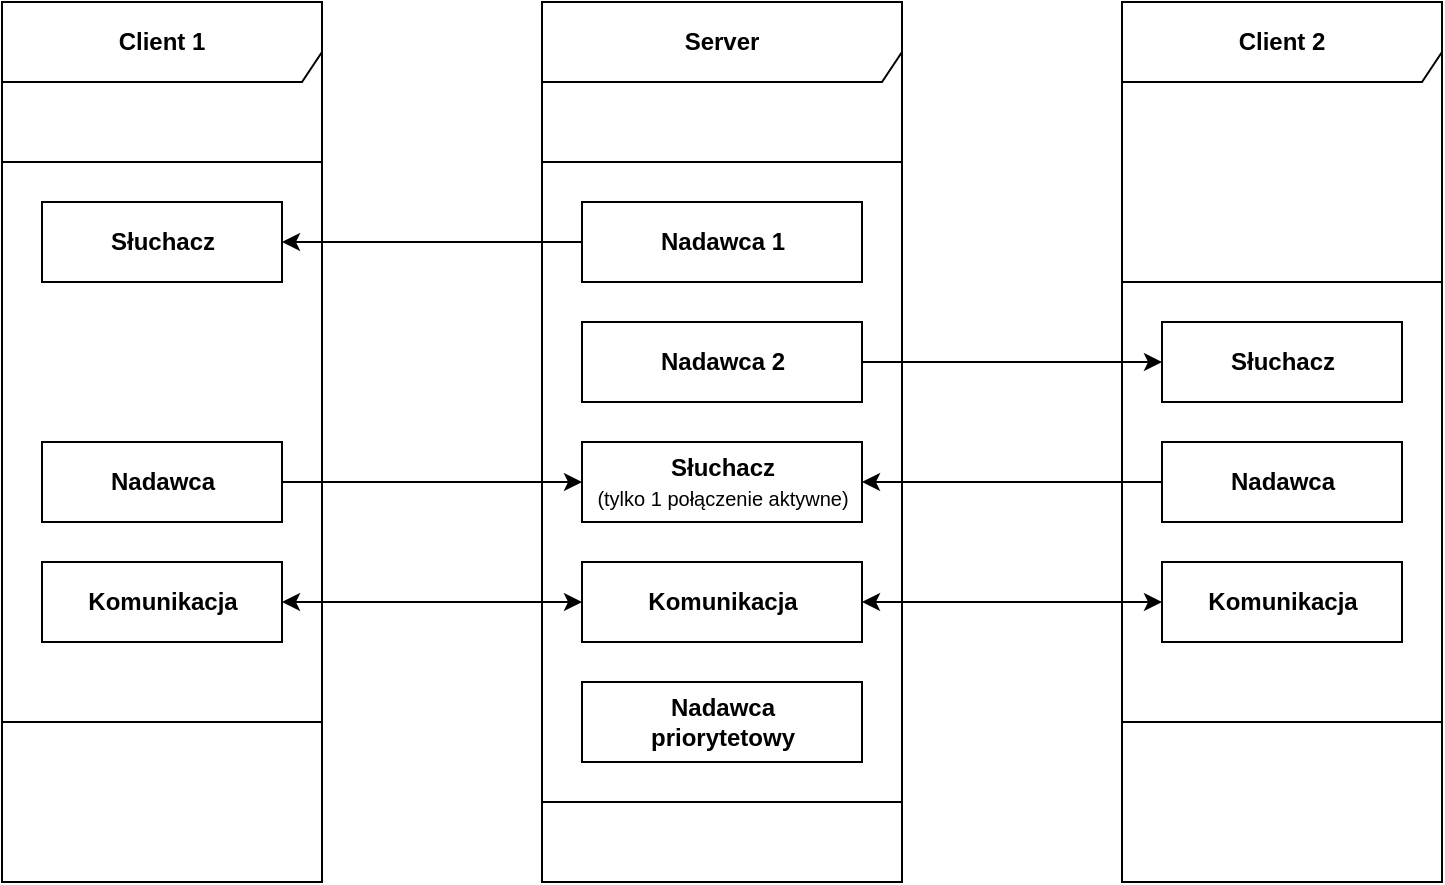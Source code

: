 <mxfile version="13.7.9" type="embed"><diagram id="iJB8e4C8LSmCXrwoH1_6" name="Page-1"><mxGraphModel dx="1041" dy="691" grid="1" gridSize="10" guides="1" tooltips="1" connect="1" arrows="1" fold="1" page="1" pageScale="1" pageWidth="1169" pageHeight="827" math="0" shadow="0"><root><mxCell id="0"/><mxCell id="1" parent="0"/><mxCell id="HlrDbo4SVCVQP59pXL_A-2" value="&lt;b&gt;Client 1&lt;/b&gt;" style="shape=umlFrame;whiteSpace=wrap;html=1;width=160;height=40;" parent="1" vertex="1"><mxGeometry x="40" y="40" width="160" height="440" as="geometry"/></mxCell><mxCell id="2" value="" style="rounded=0;whiteSpace=wrap;html=1;" vertex="1" parent="1"><mxGeometry x="40" y="120" width="160" height="280" as="geometry"/></mxCell><mxCell id="HlrDbo4SVCVQP59pXL_A-3" value="&lt;b&gt;Server&lt;/b&gt;" style="shape=umlFrame;whiteSpace=wrap;html=1;width=180;height=40;" parent="1" vertex="1"><mxGeometry x="310" y="40" width="180" height="440" as="geometry"/></mxCell><mxCell id="HlrDbo4SVCVQP59pXL_A-4" value="&lt;b&gt;Client 2&lt;/b&gt;" style="shape=umlFrame;whiteSpace=wrap;html=1;width=160;height=40;" parent="1" vertex="1"><mxGeometry x="600" y="40" width="160" height="440" as="geometry"/></mxCell><mxCell id="HlrDbo4SVCVQP59pXL_A-6" value="&lt;b&gt;Nadawca&lt;/b&gt;" style="html=1;" parent="1" vertex="1"><mxGeometry x="60" y="260" width="120" height="40" as="geometry"/></mxCell><mxCell id="HlrDbo4SVCVQP59pXL_A-7" value="&lt;span style=&quot;font-family: &amp;#34;arial&amp;#34;&quot;&gt;&lt;font style=&quot;font-size: 12px&quot;&gt;&lt;b&gt;Słuchacz&lt;/b&gt;&lt;/font&gt;&lt;/span&gt;" style="html=1;" parent="1" vertex="1"><mxGeometry x="60" y="140" width="120" height="40" as="geometry"/></mxCell><mxCell id="3" style="edgeStyle=orthogonalEdgeStyle;rounded=0;orthogonalLoop=1;jettySize=auto;html=1;exitX=0.5;exitY=1;exitDx=0;exitDy=0;" edge="1" parent="1" source="HlrDbo4SVCVQP59pXL_A-7" target="HlrDbo4SVCVQP59pXL_A-7"><mxGeometry relative="1" as="geometry"/></mxCell><mxCell id="4" value="" style="rounded=0;whiteSpace=wrap;html=1;" vertex="1" parent="1"><mxGeometry x="310" y="120" width="180" height="320" as="geometry"/></mxCell><mxCell id="5" value="&lt;b&gt;Komunikacja&lt;/b&gt;" style="html=1;" vertex="1" parent="1"><mxGeometry x="60" y="320" width="120" height="40" as="geometry"/></mxCell><mxCell id="6" value="&lt;span style=&quot;font-family: &amp;#34;arial&amp;#34;&quot;&gt;&lt;font style=&quot;font-size: 12px&quot;&gt;&lt;b&gt;Nadawca 1&lt;/b&gt;&lt;/font&gt;&lt;/span&gt;" style="html=1;" vertex="1" parent="1"><mxGeometry x="330" y="140" width="140" height="40" as="geometry"/></mxCell><mxCell id="7" value="" style="endArrow=classic;html=1;exitX=0;exitY=0.5;exitDx=0;exitDy=0;entryX=1;entryY=0.5;entryDx=0;entryDy=0;" edge="1" parent="1" source="6" target="HlrDbo4SVCVQP59pXL_A-7"><mxGeometry width="50" height="50" relative="1" as="geometry"><mxPoint x="250" y="250" as="sourcePoint"/><mxPoint x="300" y="200" as="targetPoint"/></mxGeometry></mxCell><mxCell id="8" value="" style="rounded=0;whiteSpace=wrap;html=1;" vertex="1" parent="1"><mxGeometry x="600" y="180" width="160" height="220" as="geometry"/></mxCell><mxCell id="9" value="&lt;b&gt;Nadawca&lt;/b&gt;" style="html=1;" vertex="1" parent="1"><mxGeometry x="620" y="260" width="120" height="40" as="geometry"/></mxCell><mxCell id="10" value="&lt;span style=&quot;font-family: &amp;#34;arial&amp;#34;&quot;&gt;&lt;font style=&quot;font-size: 12px&quot;&gt;&lt;b&gt;Słuchacz&lt;/b&gt;&lt;/font&gt;&lt;/span&gt;" style="html=1;" vertex="1" parent="1"><mxGeometry x="620" y="200" width="120" height="40" as="geometry"/></mxCell><mxCell id="11" value="&lt;b&gt;Komunikacja&lt;/b&gt;" style="html=1;" vertex="1" parent="1"><mxGeometry x="620" y="320" width="120" height="40" as="geometry"/></mxCell><mxCell id="12" value="" style="endArrow=classic;html=1;entryX=0;entryY=0.5;entryDx=0;entryDy=0;exitX=1;exitY=0.5;exitDx=0;exitDy=0;" edge="1" parent="1" source="13" target="10"><mxGeometry width="50" height="50" relative="1" as="geometry"><mxPoint x="490" y="510" as="sourcePoint"/><mxPoint x="330" y="510" as="targetPoint"/></mxGeometry></mxCell><mxCell id="13" value="&lt;span style=&quot;font-family: &amp;#34;arial&amp;#34;&quot;&gt;&lt;font style=&quot;font-size: 12px&quot;&gt;&lt;b&gt;Nadawca 2&lt;/b&gt;&lt;/font&gt;&lt;/span&gt;" style="html=1;" vertex="1" parent="1"><mxGeometry x="330" y="200" width="140" height="40" as="geometry"/></mxCell><mxCell id="14" value="&lt;b&gt;Nadawca&lt;/b&gt;&lt;br&gt;&lt;b&gt;priorytetowy&lt;/b&gt;" style="html=1;" vertex="1" parent="1"><mxGeometry x="330" y="380" width="140" height="40" as="geometry"/></mxCell><mxCell id="15" value="&lt;b&gt;Komunikacja&lt;/b&gt;" style="html=1;" vertex="1" parent="1"><mxGeometry x="330" y="320" width="140" height="40" as="geometry"/></mxCell><mxCell id="16" value="" style="endArrow=classic;startArrow=classic;html=1;entryX=0;entryY=0.5;entryDx=0;entryDy=0;exitX=1;exitY=0.5;exitDx=0;exitDy=0;" edge="1" parent="1" source="5" target="15"><mxGeometry width="50" height="50" relative="1" as="geometry"><mxPoint x="120" y="470" as="sourcePoint"/><mxPoint x="170" y="420" as="targetPoint"/></mxGeometry></mxCell><mxCell id="17" value="" style="endArrow=classic;startArrow=classic;html=1;entryX=0;entryY=0.5;entryDx=0;entryDy=0;exitX=1;exitY=0.5;exitDx=0;exitDy=0;" edge="1" parent="1" source="15" target="11"><mxGeometry width="50" height="50" relative="1" as="geometry"><mxPoint x="510" y="480" as="sourcePoint"/><mxPoint x="670" y="540" as="targetPoint"/></mxGeometry></mxCell><mxCell id="18" value="&lt;span style=&quot;font-family: &amp;#34;arial&amp;#34;&quot;&gt;&lt;font&gt;&lt;b style=&quot;font-size: 12px&quot;&gt;Słuchacz&lt;/b&gt;&lt;br&gt;&lt;font style=&quot;font-size: 10px&quot;&gt;(tylko 1 połączenie aktywne)&lt;/font&gt;&lt;br&gt;&lt;/font&gt;&lt;/span&gt;" style="html=1;" vertex="1" parent="1"><mxGeometry x="330" y="260" width="140" height="40" as="geometry"/></mxCell><mxCell id="19" value="" style="endArrow=classic;html=1;exitX=0;exitY=0.5;exitDx=0;exitDy=0;entryX=1;entryY=0.5;entryDx=0;entryDy=0;" edge="1" parent="1" source="9" target="18"><mxGeometry width="50" height="50" relative="1" as="geometry"><mxPoint x="530" y="320" as="sourcePoint"/><mxPoint x="580" y="270" as="targetPoint"/></mxGeometry></mxCell><mxCell id="21" value="" style="endArrow=classic;html=1;exitX=1;exitY=0.5;exitDx=0;exitDy=0;entryX=0;entryY=0.5;entryDx=0;entryDy=0;" edge="1" parent="1" source="HlrDbo4SVCVQP59pXL_A-6" target="18"><mxGeometry width="50" height="50" relative="1" as="geometry"><mxPoint x="250" y="330" as="sourcePoint"/><mxPoint x="90" y="330" as="targetPoint"/></mxGeometry></mxCell></root></mxGraphModel></diagram></mxfile>